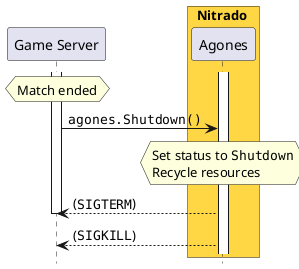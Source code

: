 @startuml

' Header.

hide footbox

activate "Game Server"

box Nitrado #FFD744
    activate "Agones"
end box

' Sequence diagram.

hnote over "Game Server" : Match ended

"Game Server" -> "Agones" : ""agones.Shutdown()""

hnote over "Agones" : Set status to ""Shutdown""\nRecycle resources

"Game Server" <-- "Agones" : (""SIGTERM"")
deactivate "Game Server"

"Game Server" <-- "Agones" : (""SIGKILL"")

deactivate "Game Server"

@enduml
